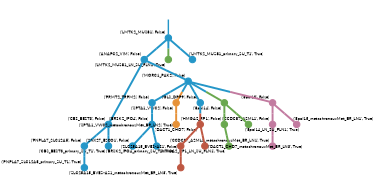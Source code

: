 strict digraph  {
graph[splines=false]; nodesep=0.7; rankdir=TB; ranksep=0.6; forcelabels=true; dpi=600; size=2.5;
0 [color="#2496c8ff", fillcolor="#2496c8ff", fixedsize=true, fontname=Lato, fontsize="12pt", height="0.25", label="", penwidth=3, shape=circle, style=filled, xlabel="('LMTK2_MUS81', False)"];
3 [color="#2496c8ff", fillcolor="#2496c8ff", fixedsize=true, fontname=Lato, fontsize="12pt", height="0.25", label="", penwidth=3, shape=circle, style=filled, xlabel="('ANAPC2_VIM', False)"];
16 [color="#6aa84fff", fillcolor="#6aa84fff", fixedsize=true, fontname=Lato, fontsize="12pt", height="0.25", label="", penwidth=3, shape=circle, style=filled, xlabel="('LMTK2_MUS81_LN_SU_FLN1', True)"];
24 [color="#2496c8ff", fillcolor="#2496c8ff", fixedsize=true, fontname=Lato, fontsize="12pt", height="0.25", label="", penwidth=3, shape=circle, style=filled, xlabel="('LMTK2_MUS81_primary_SU_T1', True)"];
1 [color="#2496c8ff", fillcolor="#2496c8ff", fixedsize=true, fontname=Lato, fontsize="12pt", height="0.25", label="", penwidth=3, shape=circle, style=filled, xlabel="('CBS_BEST3', False)"];
11 [color="#2496c8ff", fillcolor="#2496c8ff", fixedsize=true, fontname=Lato, fontsize="12pt", height="0.25", label="", penwidth=3, shape=circle, style=filled, xlabel="('PNPLA7_SLC12A5', False)"];
25 [color="#2496c8ff", fillcolor="#2496c8ff", fixedsize=true, fontname=Lato, fontsize="12pt", height="0.25", label="", penwidth=3, shape=circle, style=filled, xlabel="('CBS_BEST3_primary_SU_T1', True)"];
8 [color="#2496c8ff", fillcolor="#2496c8ff", fixedsize=true, fontname=Lato, fontsize="12pt", height="0.25", label="", penwidth=3, shape=circle, style=filled, xlabel="('MORC1_PAK2', False)"];
4 [color="#c27ba0ff", fillcolor="#c27ba0ff", fixedsize=true, fontname=Lato, fontsize="12pt", height="0.25", label="", penwidth=3, shape=circle, style=filled, xlabel="('CCDC87_A2ML1', False)"];
19 [color="#c27ba0ff", fillcolor="#c27ba0ff", fixedsize=true, fontname=Lato, fontsize="12pt", height="0.25", label="", penwidth=3, shape=circle, style=filled, xlabel="('CCDC87_A2ML1_metachronousMet_BR_LN1', True)"];
5 [color="#2496c8ff", fillcolor="#2496c8ff", fixedsize=true, fontname=Lato, fontsize="12pt", height="0.25", label="", penwidth=3, shape=circle, style=filled, xlabel="('PRMT2_TRPM2', False)"];
7 [color="#2496c8ff", fillcolor="#2496c8ff", fixedsize=true, fontname=Lato, fontsize="12pt", height="0.25", label="", penwidth=3, shape=circle, style=filled, xlabel="('BRSK2_IPO4', False)"];
6 [color="#6aa84fff", fillcolor="#6aa84fff", fixedsize=true, fontname=Lato, fontsize="12pt", height="0.25", label="", penwidth=3, shape=circle, style=filled, xlabel="('HMGA2_RP1', False)"];
17 [color="#6aa84fff", fillcolor="#6aa84fff", fixedsize=true, fontname=Lato, fontsize="12pt", height="0.25", label="", penwidth=3, shape=circle, style=filled, xlabel="('HMGA2_RP1_LN_SU_FLN1', True)"];
2 [color="#2496c8ff", fillcolor="#2496c8ff", fixedsize=true, fontname=Lato, fontsize="12pt", height="0.25", label="", penwidth=3, shape=circle, style=filled, xlabel="('SNX27_ESCO1', False)"];
26 [color="#2496c8ff", fillcolor="#2496c8ff", fixedsize=true, fontname=Lato, fontsize="12pt", height="0.25", label="", penwidth=3, shape=circle, style=filled, xlabel="('BRSK2_IPO4_primary_SU_T1', True)"];
10 [color="#e69138ff", fillcolor="#e69138ff", fixedsize=true, fontname=Lato, fontsize="12pt", height="0.25", label="", penwidth=3, shape=circle, style=filled, xlabel="('SPTA1_VWC2', False)"];
13 [color="#2496c8ff", fillcolor="#2496c8ff", fixedsize=true, fontname=Lato, fontsize="12pt", height="0.25", label="", penwidth=3, shape=circle, style=filled, xlabel="('GLS_DPP9', False)"];
14 [color="#6aa84fff", fillcolor="#6aa84fff", fixedsize=true, fontname=Lato, fontsize="12pt", height="0.25", label="", penwidth=3, shape=circle, style=filled, xlabel="('8pol14', False)"];
15 [color="#c27ba0ff", fillcolor="#c27ba0ff", fixedsize=true, fontname=Lato, fontsize="12pt", height="0.25", label="", penwidth=3, shape=circle, style=filled, xlabel="('8pol15', False)"];
9 [color="#be5742ff", fillcolor="#be5742ff", fixedsize=true, fontname=Lato, fontsize="12pt", height="0.25", label="", penwidth=3, shape=circle, style=filled, xlabel="('DACT1_CHD7', False)"];
12 [color="#be5742ff", fillcolor="#be5742ff", fixedsize=true, fontname=Lato, fontsize="12pt", height="0.25", label="", penwidth=3, shape=circle, style=filled, xlabel="('SLC25A15_BVES-AS1', False)"];
22 [color="#be5742ff", fillcolor="#be5742ff", fixedsize=true, fontname=Lato, fontsize="12pt", height="0.25", label="", penwidth=3, shape=circle, style=filled, xlabel="('DACT1_CHD7_metachronousMet_BR_LN3', True)"];
21 [color="#e69138ff", fillcolor="#e69138ff", fixedsize=true, fontname=Lato, fontsize="12pt", height="0.25", label="", penwidth=3, shape=circle, style=filled, xlabel="('SPTA1_VWC2_metachronousMet_BR_LN2', True)"];
27 [color="#2496c8ff", fillcolor="#2496c8ff", fixedsize=true, fontname=Lato, fontsize="12pt", height="0.25", label="", penwidth=3, shape=circle, style=filled, xlabel="('PNPLA7_SLC12A5_primary_SU_T1', True)"];
23 [color="#be5742ff", fillcolor="#be5742ff", fixedsize=true, fontname=Lato, fontsize="12pt", height="0.25", label="", penwidth=3, shape=circle, style=filled, xlabel="('SLC25A15_BVES-AS1_metachronousMet_BR_LN3', True)"];
18 [color="#6aa84fff", fillcolor="#6aa84fff", fixedsize=true, fontname=Lato, fontsize="12pt", height="0.25", label="", penwidth=3, shape=circle, style=filled, xlabel="('8pol14_LN_SU_FLN1', True)"];
20 [color="#c27ba0ff", fillcolor="#c27ba0ff", fixedsize=true, fontname=Lato, fontsize="12pt", height="0.25", label="", penwidth=3, shape=circle, style=filled, xlabel="('8pol15_metachronousMet_BR_LN1', True)"];
normal [label="", penwidth=3, style=invis, xlabel="('LMTK2_MUS81', False)"];
0 -> 3  [arrowsize=0, color="#2496c8ff;0.5:#2496c8ff", minlen="1.7222223281860352", penwidth="5.5", style=solid];
0 -> 16  [arrowsize=0, color="#2496c8ff;0.5:#6aa84fff", minlen="1.1388888359069824", penwidth="5.5", style=solid];
0 -> 24  [arrowsize=0, color="#2496c8ff;0.5:#2496c8ff", minlen="1.1388888359069824", penwidth="5.5", style=solid];
3 -> 1  [arrowsize=0, color="#2496c8ff;0.5:#2496c8ff", minlen="3.0", penwidth="5.5", style=solid];
3 -> 8  [arrowsize=0, color="#2496c8ff;0.5:#2496c8ff", minlen="1.5", penwidth="5.5", style=solid];
1 -> 11  [arrowsize=0, color="#2496c8ff;0.5:#2496c8ff", minlen="1.3333333730697632", penwidth="5.5", style=solid];
1 -> 25  [arrowsize=0, color="#2496c8ff;0.5:#2496c8ff", minlen="1.1388888359069824", penwidth="5.5", style=solid];
11 -> 27  [arrowsize=0, color="#2496c8ff;0.5:#2496c8ff", minlen="1.1388888359069824", penwidth="5.5", style=solid];
8 -> 5  [arrowsize=0, color="#2496c8ff;0.5:#2496c8ff", minlen="1.5555555820465088", penwidth="5.5", style=solid];
8 -> 10  [arrowsize=0, color="#2496c8ff;0.5:#e69138ff", minlen="1.3888888359069824", penwidth="5.5", style=solid];
8 -> 13  [arrowsize=0, color="#2496c8ff;0.5:#2496c8ff", minlen="1.2777777910232544", penwidth="5.5", style=solid];
8 -> 14  [arrowsize=0, color="#2496c8ff;0.5:#6aa84fff", minlen="1.1388888359069824", penwidth="5.5", style=solid];
8 -> 15  [arrowsize=0, color="#2496c8ff;0.5:#c27ba0ff", minlen="1.1388888359069824", penwidth="5.5", style=solid];
4 -> 19  [arrowsize=0, color="#c27ba0ff;0.5:#c27ba0ff", minlen="1.1388888359069824", penwidth="5.5", style=solid];
5 -> 7  [arrowsize=0, color="#2496c8ff;0.5:#2496c8ff", minlen="1.5", penwidth="5.5", style=solid];
7 -> 2  [arrowsize=0, color="#2496c8ff;0.5:#2496c8ff", minlen="1.8333333730697632", penwidth="5.5", style=solid];
7 -> 26  [arrowsize=0, color="#2496c8ff;0.5:#2496c8ff", minlen="1.1388888359069824", penwidth="5.5", style=solid];
6 -> 17  [arrowsize=0, color="#6aa84fff;0.5:#6aa84fff", minlen="1.1388888359069824", penwidth="5.5", style=solid];
10 -> 21  [arrowsize=0, color="#e69138ff;0.5:#e69138ff", minlen="1.1388888359069824", penwidth="5.5", style=solid];
13 -> 9  [arrowsize=0, color="#2496c8ff;0.5:#be5742ff", minlen="1.4444444179534912", penwidth="5.5", style=solid];
14 -> 6  [arrowsize=0, color="#6aa84fff;0.5:#6aa84fff", minlen="1.5555555820465088", penwidth="5.5", style=solid];
14 -> 18  [arrowsize=0, color="#6aa84fff;0.5:#6aa84fff", minlen="1.1388888359069824", penwidth="5.5", style=solid];
15 -> 4  [arrowsize=0, color="#c27ba0ff;0.5:#c27ba0ff", minlen="1.7222223281860352", penwidth="5.5", style=solid];
15 -> 20  [arrowsize=0, color="#c27ba0ff;0.5:#c27ba0ff", minlen="1.1388888359069824", penwidth="5.5", style=solid];
9 -> 12  [arrowsize=0, color="#be5742ff;0.5:#be5742ff", minlen="1.2777777910232544", penwidth="5.5", style=solid];
9 -> 22  [arrowsize=0, color="#be5742ff;0.5:#be5742ff", minlen="1.1388888359069824", penwidth="5.5", style=solid];
12 -> 23  [arrowsize=0, color="#be5742ff;0.5:#be5742ff", minlen="1.1388888359069824", penwidth="5.5", style=solid];
normal -> 0  [arrowsize=0, color="#2496c8ff", label="", penwidth=4, style=solid];
}
